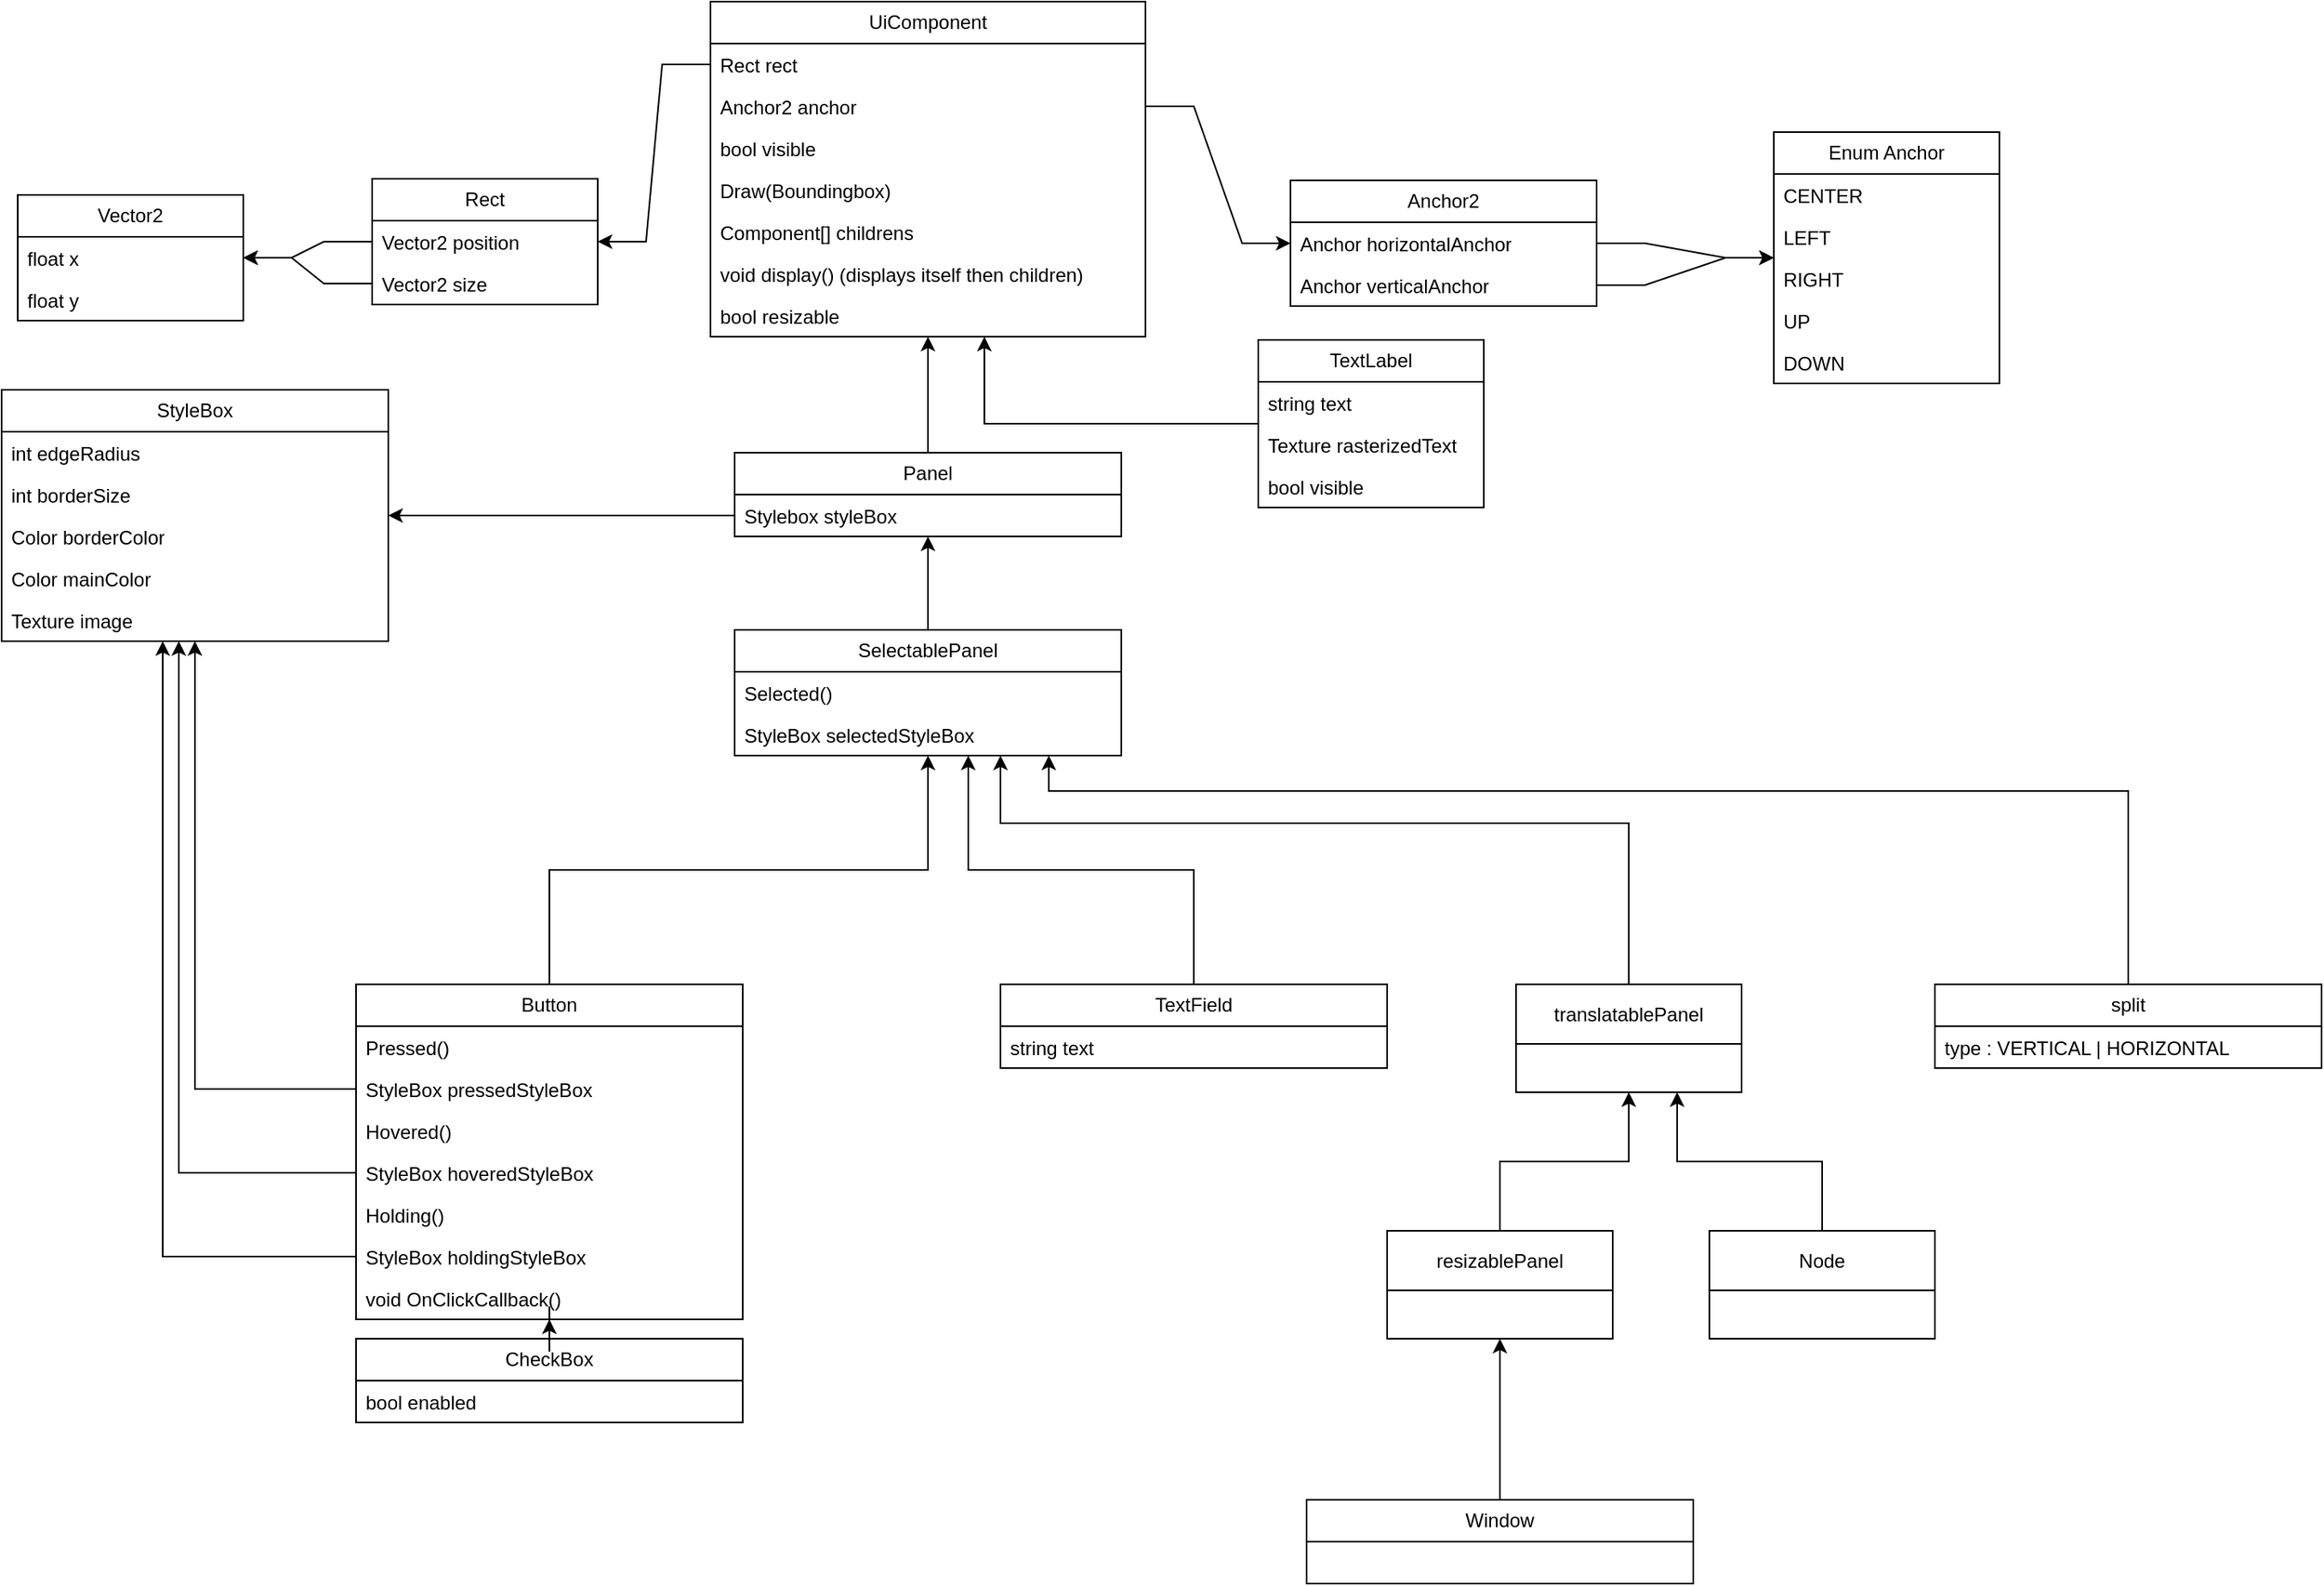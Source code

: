 <mxfile>
    <diagram name="Page-1" id="61QQNYsOokvxHtRcwMJi">
        <mxGraphModel dx="1996" dy="529" grid="1" gridSize="10" guides="1" tooltips="1" connect="1" arrows="1" fold="1" page="1" pageScale="1" pageWidth="850" pageHeight="1100" math="0" shadow="0">
            <root>
                <mxCell id="0"/>
                <mxCell id="1" parent="0"/>
                <mxCell id="XoRHC_QbsA-2lky1hKC4-15" value="UiComponent" style="swimlane;fontStyle=0;childLayout=stackLayout;horizontal=1;startSize=26;fillColor=none;horizontalStack=0;resizeParent=1;resizeParentMax=0;resizeLast=0;collapsible=1;marginBottom=0;whiteSpace=wrap;html=1;" parent="1" vertex="1">
                    <mxGeometry x="160" y="340" width="270" height="208" as="geometry">
                        <mxRectangle x="240" y="480" width="110" height="30" as="alternateBounds"/>
                    </mxGeometry>
                </mxCell>
                <mxCell id="XoRHC_QbsA-2lky1hKC4-16" value="Rect rect" style="text;strokeColor=none;fillColor=none;align=left;verticalAlign=top;spacingLeft=4;spacingRight=4;overflow=hidden;rotatable=0;points=[[0,0.5],[1,0.5]];portConstraint=eastwest;whiteSpace=wrap;html=1;" parent="XoRHC_QbsA-2lky1hKC4-15" vertex="1">
                    <mxGeometry y="26" width="270" height="26" as="geometry"/>
                </mxCell>
                <mxCell id="XoRHC_QbsA-2lky1hKC4-58" value="Anchor2 anchor" style="text;strokeColor=none;fillColor=none;align=left;verticalAlign=top;spacingLeft=4;spacingRight=4;overflow=hidden;rotatable=0;points=[[0,0.5],[1,0.5]];portConstraint=eastwest;whiteSpace=wrap;html=1;" parent="XoRHC_QbsA-2lky1hKC4-15" vertex="1">
                    <mxGeometry y="52" width="270" height="26" as="geometry"/>
                </mxCell>
                <mxCell id="XoRHC_QbsA-2lky1hKC4-107" value="bool visible" style="text;strokeColor=none;fillColor=none;align=left;verticalAlign=top;spacingLeft=4;spacingRight=4;overflow=hidden;rotatable=0;points=[[0,0.5],[1,0.5]];portConstraint=eastwest;whiteSpace=wrap;html=1;" parent="XoRHC_QbsA-2lky1hKC4-15" vertex="1">
                    <mxGeometry y="78" width="270" height="26" as="geometry"/>
                </mxCell>
                <mxCell id="XoRHC_QbsA-2lky1hKC4-167" value="Draw(Boundingbox)" style="text;strokeColor=none;fillColor=none;align=left;verticalAlign=top;spacingLeft=4;spacingRight=4;overflow=hidden;rotatable=0;points=[[0,0.5],[1,0.5]];portConstraint=eastwest;whiteSpace=wrap;html=1;" parent="XoRHC_QbsA-2lky1hKC4-15" vertex="1">
                    <mxGeometry y="104" width="270" height="26" as="geometry"/>
                </mxCell>
                <mxCell id="Bb4IU9_xLz3iMsSqxkmi-11" value="Component&lt;span style=&quot;background-color: transparent; color: light-dark(rgb(0, 0, 0), rgb(255, 255, 255));&quot;&gt;[] childrens&lt;/span&gt;" style="text;strokeColor=none;fillColor=none;align=left;verticalAlign=top;spacingLeft=4;spacingRight=4;overflow=hidden;rotatable=0;points=[[0,0.5],[1,0.5]];portConstraint=eastwest;whiteSpace=wrap;html=1;" parent="XoRHC_QbsA-2lky1hKC4-15" vertex="1">
                    <mxGeometry y="130" width="270" height="26" as="geometry"/>
                </mxCell>
                <mxCell id="Bb4IU9_xLz3iMsSqxkmi-10" value="void display() (displays itself then children)" style="text;strokeColor=none;fillColor=none;align=left;verticalAlign=top;spacingLeft=4;spacingRight=4;overflow=hidden;rotatable=0;points=[[0,0.5],[1,0.5]];portConstraint=eastwest;whiteSpace=wrap;html=1;" parent="XoRHC_QbsA-2lky1hKC4-15" vertex="1">
                    <mxGeometry y="156" width="270" height="26" as="geometry"/>
                </mxCell>
                <mxCell id="mE4-6PGoF6IPBuEBk4CF-1" value="bool&amp;nbsp;&lt;span style=&quot;background-color: transparent; color: light-dark(rgb(0, 0, 0), rgb(255, 255, 255));&quot;&gt;resizable&lt;/span&gt;" style="text;strokeColor=none;fillColor=none;align=left;verticalAlign=top;spacingLeft=4;spacingRight=4;overflow=hidden;rotatable=0;points=[[0,0.5],[1,0.5]];portConstraint=eastwest;whiteSpace=wrap;html=1;" parent="XoRHC_QbsA-2lky1hKC4-15" vertex="1">
                    <mxGeometry y="182" width="270" height="26" as="geometry"/>
                </mxCell>
                <mxCell id="XoRHC_QbsA-2lky1hKC4-19" value="R&lt;span style=&quot;background-color: transparent; color: light-dark(rgb(0, 0, 0), rgb(255, 255, 255));&quot;&gt;ect&lt;/span&gt;" style="swimlane;fontStyle=0;childLayout=stackLayout;horizontal=1;startSize=26;fillColor=none;horizontalStack=0;resizeParent=1;resizeParentMax=0;resizeLast=0;collapsible=1;marginBottom=0;whiteSpace=wrap;html=1;strokeColor=default;" parent="1" vertex="1">
                    <mxGeometry x="-50" y="450" width="140" height="78" as="geometry"/>
                </mxCell>
                <mxCell id="XoRHC_QbsA-2lky1hKC4-20" value="Vector2 position" style="text;strokeColor=none;fillColor=none;align=left;verticalAlign=top;spacingLeft=4;spacingRight=4;overflow=hidden;rotatable=0;points=[[0,0.5],[1,0.5]];portConstraint=eastwest;whiteSpace=wrap;html=1;" parent="XoRHC_QbsA-2lky1hKC4-19" vertex="1">
                    <mxGeometry y="26" width="140" height="26" as="geometry"/>
                </mxCell>
                <mxCell id="XoRHC_QbsA-2lky1hKC4-21" value="Vector2 size" style="text;strokeColor=none;fillColor=none;align=left;verticalAlign=top;spacingLeft=4;spacingRight=4;overflow=hidden;rotatable=0;points=[[0,0.5],[1,0.5]];portConstraint=eastwest;whiteSpace=wrap;html=1;" parent="XoRHC_QbsA-2lky1hKC4-19" vertex="1">
                    <mxGeometry y="52" width="140" height="26" as="geometry"/>
                </mxCell>
                <mxCell id="XoRHC_QbsA-2lky1hKC4-26" style="edgeStyle=entityRelationEdgeStyle;rounded=0;orthogonalLoop=1;jettySize=auto;html=1;entryX=1;entryY=0.5;entryDx=0;entryDy=0;" parent="1" source="XoRHC_QbsA-2lky1hKC4-16" target="XoRHC_QbsA-2lky1hKC4-20" edge="1">
                    <mxGeometry relative="1" as="geometry"/>
                </mxCell>
                <mxCell id="XoRHC_QbsA-2lky1hKC4-27" value="Vector2" style="swimlane;fontStyle=0;childLayout=stackLayout;horizontal=1;startSize=26;fillColor=none;horizontalStack=0;resizeParent=1;resizeParentMax=0;resizeLast=0;collapsible=1;marginBottom=0;whiteSpace=wrap;html=1;" parent="1" vertex="1">
                    <mxGeometry x="-270" y="460" width="140" height="78" as="geometry"/>
                </mxCell>
                <mxCell id="XoRHC_QbsA-2lky1hKC4-28" value="float x" style="text;strokeColor=none;fillColor=none;align=left;verticalAlign=top;spacingLeft=4;spacingRight=4;overflow=hidden;rotatable=0;points=[[0,0.5],[1,0.5]];portConstraint=eastwest;whiteSpace=wrap;html=1;" parent="XoRHC_QbsA-2lky1hKC4-27" vertex="1">
                    <mxGeometry y="26" width="140" height="26" as="geometry"/>
                </mxCell>
                <mxCell id="XoRHC_QbsA-2lky1hKC4-29" value="float y" style="text;strokeColor=none;fillColor=none;align=left;verticalAlign=top;spacingLeft=4;spacingRight=4;overflow=hidden;rotatable=0;points=[[0,0.5],[1,0.5]];portConstraint=eastwest;whiteSpace=wrap;html=1;" parent="XoRHC_QbsA-2lky1hKC4-27" vertex="1">
                    <mxGeometry y="52" width="140" height="26" as="geometry"/>
                </mxCell>
                <mxCell id="XoRHC_QbsA-2lky1hKC4-43" value="Anchor2" style="swimlane;fontStyle=0;childLayout=stackLayout;horizontal=1;startSize=26;fillColor=none;horizontalStack=0;resizeParent=1;resizeParentMax=0;resizeLast=0;collapsible=1;marginBottom=0;whiteSpace=wrap;html=1;" parent="1" vertex="1">
                    <mxGeometry x="520" y="451" width="190" height="78" as="geometry"/>
                </mxCell>
                <mxCell id="XoRHC_QbsA-2lky1hKC4-44" value="Anchor horizontalAnchor" style="text;strokeColor=none;fillColor=none;align=left;verticalAlign=top;spacingLeft=4;spacingRight=4;overflow=hidden;rotatable=0;points=[[0,0.5],[1,0.5]];portConstraint=eastwest;whiteSpace=wrap;html=1;" parent="XoRHC_QbsA-2lky1hKC4-43" vertex="1">
                    <mxGeometry y="26" width="190" height="26" as="geometry"/>
                </mxCell>
                <mxCell id="XoRHC_QbsA-2lky1hKC4-45" value="Anchor verticalAnchor" style="text;strokeColor=none;fillColor=none;align=left;verticalAlign=top;spacingLeft=4;spacingRight=4;overflow=hidden;rotatable=0;points=[[0,0.5],[1,0.5]];portConstraint=eastwest;whiteSpace=wrap;html=1;" parent="XoRHC_QbsA-2lky1hKC4-43" vertex="1">
                    <mxGeometry y="52" width="190" height="26" as="geometry"/>
                </mxCell>
                <mxCell id="XoRHC_QbsA-2lky1hKC4-47" value="Enum Anchor" style="swimlane;fontStyle=0;childLayout=stackLayout;horizontal=1;startSize=26;fillColor=none;horizontalStack=0;resizeParent=1;resizeParentMax=0;resizeLast=0;collapsible=1;marginBottom=0;whiteSpace=wrap;html=1;" parent="1" vertex="1">
                    <mxGeometry x="820" y="421" width="140" height="156" as="geometry"/>
                </mxCell>
                <mxCell id="XoRHC_QbsA-2lky1hKC4-48" value="CENTER" style="text;strokeColor=none;fillColor=none;align=left;verticalAlign=top;spacingLeft=4;spacingRight=4;overflow=hidden;rotatable=0;points=[[0,0.5],[1,0.5]];portConstraint=eastwest;whiteSpace=wrap;html=1;" parent="XoRHC_QbsA-2lky1hKC4-47" vertex="1">
                    <mxGeometry y="26" width="140" height="26" as="geometry"/>
                </mxCell>
                <mxCell id="XoRHC_QbsA-2lky1hKC4-49" value="LEFT" style="text;strokeColor=none;fillColor=none;align=left;verticalAlign=top;spacingLeft=4;spacingRight=4;overflow=hidden;rotatable=0;points=[[0,0.5],[1,0.5]];portConstraint=eastwest;whiteSpace=wrap;html=1;" parent="XoRHC_QbsA-2lky1hKC4-47" vertex="1">
                    <mxGeometry y="52" width="140" height="26" as="geometry"/>
                </mxCell>
                <mxCell id="XoRHC_QbsA-2lky1hKC4-50" value="RIGHT" style="text;strokeColor=none;fillColor=none;align=left;verticalAlign=top;spacingLeft=4;spacingRight=4;overflow=hidden;rotatable=0;points=[[0,0.5],[1,0.5]];portConstraint=eastwest;whiteSpace=wrap;html=1;" parent="XoRHC_QbsA-2lky1hKC4-47" vertex="1">
                    <mxGeometry y="78" width="140" height="26" as="geometry"/>
                </mxCell>
                <mxCell id="XoRHC_QbsA-2lky1hKC4-52" value="UP" style="text;strokeColor=none;fillColor=none;align=left;verticalAlign=top;spacingLeft=4;spacingRight=4;overflow=hidden;rotatable=0;points=[[0,0.5],[1,0.5]];portConstraint=eastwest;whiteSpace=wrap;html=1;" parent="XoRHC_QbsA-2lky1hKC4-47" vertex="1">
                    <mxGeometry y="104" width="140" height="26" as="geometry"/>
                </mxCell>
                <mxCell id="XoRHC_QbsA-2lky1hKC4-51" value="DOWN" style="text;strokeColor=none;fillColor=none;align=left;verticalAlign=top;spacingLeft=4;spacingRight=4;overflow=hidden;rotatable=0;points=[[0,0.5],[1,0.5]];portConstraint=eastwest;whiteSpace=wrap;html=1;" parent="XoRHC_QbsA-2lky1hKC4-47" vertex="1">
                    <mxGeometry y="130" width="140" height="26" as="geometry"/>
                </mxCell>
                <mxCell id="XoRHC_QbsA-2lky1hKC4-54" style="edgeStyle=entityRelationEdgeStyle;rounded=0;orthogonalLoop=1;jettySize=auto;html=1;" parent="1" source="XoRHC_QbsA-2lky1hKC4-44" target="XoRHC_QbsA-2lky1hKC4-47" edge="1">
                    <mxGeometry relative="1" as="geometry"/>
                </mxCell>
                <mxCell id="XoRHC_QbsA-2lky1hKC4-55" style="edgeStyle=entityRelationEdgeStyle;rounded=0;orthogonalLoop=1;jettySize=auto;html=1;" parent="1" source="XoRHC_QbsA-2lky1hKC4-45" target="XoRHC_QbsA-2lky1hKC4-47" edge="1">
                    <mxGeometry relative="1" as="geometry"/>
                </mxCell>
                <mxCell id="XoRHC_QbsA-2lky1hKC4-56" style="edgeStyle=entityRelationEdgeStyle;rounded=0;orthogonalLoop=1;jettySize=auto;html=1;" parent="1" source="XoRHC_QbsA-2lky1hKC4-21" target="XoRHC_QbsA-2lky1hKC4-27" edge="1">
                    <mxGeometry relative="1" as="geometry"/>
                </mxCell>
                <mxCell id="XoRHC_QbsA-2lky1hKC4-57" style="edgeStyle=entityRelationEdgeStyle;rounded=0;orthogonalLoop=1;jettySize=auto;html=1;" parent="1" source="XoRHC_QbsA-2lky1hKC4-20" target="XoRHC_QbsA-2lky1hKC4-27" edge="1">
                    <mxGeometry relative="1" as="geometry"/>
                </mxCell>
                <mxCell id="XoRHC_QbsA-2lky1hKC4-59" style="edgeStyle=entityRelationEdgeStyle;rounded=0;orthogonalLoop=1;jettySize=auto;html=1;" parent="1" source="XoRHC_QbsA-2lky1hKC4-58" target="XoRHC_QbsA-2lky1hKC4-43" edge="1">
                    <mxGeometry relative="1" as="geometry"/>
                </mxCell>
                <mxCell id="XoRHC_QbsA-2lky1hKC4-91" value="" style="edgeStyle=orthogonalEdgeStyle;rounded=0;orthogonalLoop=1;jettySize=auto;html=1;" parent="1" source="XoRHC_QbsA-2lky1hKC4-89" target="XoRHC_QbsA-2lky1hKC4-15" edge="1">
                    <mxGeometry relative="1" as="geometry">
                        <mxPoint x="425" y="682" as="targetPoint"/>
                    </mxGeometry>
                </mxCell>
                <mxCell id="XoRHC_QbsA-2lky1hKC4-89" value="Panel" style="swimlane;fontStyle=0;childLayout=stackLayout;horizontal=1;startSize=26;fillColor=none;horizontalStack=0;resizeParent=1;resizeParentMax=0;resizeLast=0;collapsible=1;marginBottom=0;whiteSpace=wrap;html=1;" parent="1" vertex="1">
                    <mxGeometry x="175" y="620" width="240" height="52" as="geometry"/>
                </mxCell>
                <mxCell id="XoRHC_QbsA-2lky1hKC4-90" value="Stylebox styleBox" style="text;strokeColor=none;fillColor=none;align=left;verticalAlign=top;spacingLeft=4;spacingRight=4;overflow=hidden;rotatable=0;points=[[0,0.5],[1,0.5]];portConstraint=eastwest;whiteSpace=wrap;html=1;" parent="XoRHC_QbsA-2lky1hKC4-89" vertex="1">
                    <mxGeometry y="26" width="240" height="26" as="geometry"/>
                </mxCell>
                <mxCell id="XoRHC_QbsA-2lky1hKC4-96" value="StyleBox" style="swimlane;fontStyle=0;childLayout=stackLayout;horizontal=1;startSize=26;fillColor=none;horizontalStack=0;resizeParent=1;resizeParentMax=0;resizeLast=0;collapsible=1;marginBottom=0;whiteSpace=wrap;html=1;" parent="1" vertex="1">
                    <mxGeometry x="-280" y="581" width="240" height="156" as="geometry"/>
                </mxCell>
                <mxCell id="XoRHC_QbsA-2lky1hKC4-97" value="int edgeRadius" style="text;strokeColor=none;fillColor=none;align=left;verticalAlign=top;spacingLeft=4;spacingRight=4;overflow=hidden;rotatable=0;points=[[0,0.5],[1,0.5]];portConstraint=eastwest;whiteSpace=wrap;html=1;" parent="XoRHC_QbsA-2lky1hKC4-96" vertex="1">
                    <mxGeometry y="26" width="240" height="26" as="geometry"/>
                </mxCell>
                <mxCell id="XoRHC_QbsA-2lky1hKC4-122" value="int borderSize" style="text;strokeColor=none;fillColor=none;align=left;verticalAlign=top;spacingLeft=4;spacingRight=4;overflow=hidden;rotatable=0;points=[[0,0.5],[1,0.5]];portConstraint=eastwest;whiteSpace=wrap;html=1;" parent="XoRHC_QbsA-2lky1hKC4-96" vertex="1">
                    <mxGeometry y="52" width="240" height="26" as="geometry"/>
                </mxCell>
                <mxCell id="XoRHC_QbsA-2lky1hKC4-124" value="Color borderColor" style="text;strokeColor=none;fillColor=none;align=left;verticalAlign=top;spacingLeft=4;spacingRight=4;overflow=hidden;rotatable=0;points=[[0,0.5],[1,0.5]];portConstraint=eastwest;whiteSpace=wrap;html=1;" parent="XoRHC_QbsA-2lky1hKC4-96" vertex="1">
                    <mxGeometry y="78" width="240" height="26" as="geometry"/>
                </mxCell>
                <mxCell id="XoRHC_QbsA-2lky1hKC4-125" value="Color mainColor" style="text;strokeColor=none;fillColor=none;align=left;verticalAlign=top;spacingLeft=4;spacingRight=4;overflow=hidden;rotatable=0;points=[[0,0.5],[1,0.5]];portConstraint=eastwest;whiteSpace=wrap;html=1;" parent="XoRHC_QbsA-2lky1hKC4-96" vertex="1">
                    <mxGeometry y="104" width="240" height="26" as="geometry"/>
                </mxCell>
                <mxCell id="XoRHC_QbsA-2lky1hKC4-166" value="Texture image" style="text;strokeColor=none;fillColor=none;align=left;verticalAlign=top;spacingLeft=4;spacingRight=4;overflow=hidden;rotatable=0;points=[[0,0.5],[1,0.5]];portConstraint=eastwest;whiteSpace=wrap;html=1;" parent="XoRHC_QbsA-2lky1hKC4-96" vertex="1">
                    <mxGeometry y="130" width="240" height="26" as="geometry"/>
                </mxCell>
                <mxCell id="XoRHC_QbsA-2lky1hKC4-137" value="" style="edgeStyle=orthogonalEdgeStyle;rounded=0;orthogonalLoop=1;jettySize=auto;html=1;" parent="1" source="XoRHC_QbsA-2lky1hKC4-130" target="XoRHC_QbsA-2lky1hKC4-99" edge="1">
                    <mxGeometry relative="1" as="geometry"/>
                </mxCell>
                <mxCell id="XoRHC_QbsA-2lky1hKC4-148" value="" style="edgeStyle=orthogonalEdgeStyle;rounded=0;orthogonalLoop=1;jettySize=auto;html=1;" parent="1" source="XoRHC_QbsA-2lky1hKC4-99" target="XoRHC_QbsA-2lky1hKC4-141" edge="1">
                    <mxGeometry relative="1" as="geometry"/>
                </mxCell>
                <mxCell id="XoRHC_QbsA-2lky1hKC4-99" value="Button" style="swimlane;fontStyle=0;childLayout=stackLayout;horizontal=1;startSize=26;fillColor=none;horizontalStack=0;resizeParent=1;resizeParentMax=0;resizeLast=0;collapsible=1;marginBottom=0;whiteSpace=wrap;html=1;" parent="1" vertex="1">
                    <mxGeometry x="-60" y="950" width="240" height="208" as="geometry"/>
                </mxCell>
                <mxCell id="XoRHC_QbsA-2lky1hKC4-100" value="Pressed()" style="text;strokeColor=none;fillColor=none;align=left;verticalAlign=top;spacingLeft=4;spacingRight=4;overflow=hidden;rotatable=0;points=[[0,0.5],[1,0.5]];portConstraint=eastwest;whiteSpace=wrap;html=1;" parent="XoRHC_QbsA-2lky1hKC4-99" vertex="1">
                    <mxGeometry y="26" width="240" height="26" as="geometry"/>
                </mxCell>
                <mxCell id="XoRHC_QbsA-2lky1hKC4-104" value="StyleBox pressedStyleBox" style="text;strokeColor=none;fillColor=none;align=left;verticalAlign=top;spacingLeft=4;spacingRight=4;overflow=hidden;rotatable=0;points=[[0,0.5],[1,0.5]];portConstraint=eastwest;whiteSpace=wrap;html=1;" parent="XoRHC_QbsA-2lky1hKC4-99" vertex="1">
                    <mxGeometry y="52" width="240" height="26" as="geometry"/>
                </mxCell>
                <mxCell id="XoRHC_QbsA-2lky1hKC4-103" value="Hovered()" style="text;strokeColor=none;fillColor=none;align=left;verticalAlign=top;spacingLeft=4;spacingRight=4;overflow=hidden;rotatable=0;points=[[0,0.5],[1,0.5]];portConstraint=eastwest;whiteSpace=wrap;html=1;" parent="XoRHC_QbsA-2lky1hKC4-99" vertex="1">
                    <mxGeometry y="78" width="240" height="26" as="geometry"/>
                </mxCell>
                <mxCell id="XoRHC_QbsA-2lky1hKC4-105" value="StyleBox hoveredStyleBox" style="text;strokeColor=none;fillColor=none;align=left;verticalAlign=top;spacingLeft=4;spacingRight=4;overflow=hidden;rotatable=0;points=[[0,0.5],[1,0.5]];portConstraint=eastwest;whiteSpace=wrap;html=1;" parent="XoRHC_QbsA-2lky1hKC4-99" vertex="1">
                    <mxGeometry y="104" width="240" height="26" as="geometry"/>
                </mxCell>
                <mxCell id="XoRHC_QbsA-2lky1hKC4-102" value="Holding()" style="text;strokeColor=none;fillColor=none;align=left;verticalAlign=top;spacingLeft=4;spacingRight=4;overflow=hidden;rotatable=0;points=[[0,0.5],[1,0.5]];portConstraint=eastwest;whiteSpace=wrap;html=1;" parent="XoRHC_QbsA-2lky1hKC4-99" vertex="1">
                    <mxGeometry y="130" width="240" height="26" as="geometry"/>
                </mxCell>
                <mxCell id="XoRHC_QbsA-2lky1hKC4-106" value="StyleBox holdingStyleBox" style="text;strokeColor=none;fillColor=none;align=left;verticalAlign=top;spacingLeft=4;spacingRight=4;overflow=hidden;rotatable=0;points=[[0,0.5],[1,0.5]];portConstraint=eastwest;whiteSpace=wrap;html=1;" parent="XoRHC_QbsA-2lky1hKC4-99" vertex="1">
                    <mxGeometry y="156" width="240" height="26" as="geometry"/>
                </mxCell>
                <mxCell id="Dg74BHV2uURqqnwilg7l-1" value="void OnClickCallback()" style="text;strokeColor=none;fillColor=none;align=left;verticalAlign=top;spacingLeft=4;spacingRight=4;overflow=hidden;rotatable=0;points=[[0,0.5],[1,0.5]];portConstraint=eastwest;whiteSpace=wrap;html=1;" parent="XoRHC_QbsA-2lky1hKC4-99" vertex="1">
                    <mxGeometry y="182" width="240" height="26" as="geometry"/>
                </mxCell>
                <mxCell id="XoRHC_QbsA-2lky1hKC4-109" style="edgeStyle=orthogonalEdgeStyle;rounded=0;orthogonalLoop=1;jettySize=auto;html=1;" parent="1" source="XoRHC_QbsA-2lky1hKC4-90" target="XoRHC_QbsA-2lky1hKC4-96" edge="1">
                    <mxGeometry relative="1" as="geometry"/>
                </mxCell>
                <mxCell id="XoRHC_QbsA-2lky1hKC4-130" value="CheckBox" style="swimlane;fontStyle=0;childLayout=stackLayout;horizontal=1;startSize=26;fillColor=none;horizontalStack=0;resizeParent=1;resizeParentMax=0;resizeLast=0;collapsible=1;marginBottom=0;whiteSpace=wrap;html=1;" parent="1" vertex="1">
                    <mxGeometry x="-60" y="1170" width="240" height="52" as="geometry"/>
                </mxCell>
                <mxCell id="XoRHC_QbsA-2lky1hKC4-131" value="bool enabled" style="text;strokeColor=none;fillColor=none;align=left;verticalAlign=top;spacingLeft=4;spacingRight=4;overflow=hidden;rotatable=0;points=[[0,0.5],[1,0.5]];portConstraint=eastwest;whiteSpace=wrap;html=1;" parent="XoRHC_QbsA-2lky1hKC4-130" vertex="1">
                    <mxGeometry y="26" width="240" height="26" as="geometry"/>
                </mxCell>
                <mxCell id="XoRHC_QbsA-2lky1hKC4-149" style="edgeStyle=orthogonalEdgeStyle;rounded=0;orthogonalLoop=1;jettySize=auto;html=1;" parent="1" source="XoRHC_QbsA-2lky1hKC4-141" target="XoRHC_QbsA-2lky1hKC4-89" edge="1">
                    <mxGeometry relative="1" as="geometry"/>
                </mxCell>
                <mxCell id="XoRHC_QbsA-2lky1hKC4-153" value="" style="edgeStyle=orthogonalEdgeStyle;rounded=0;orthogonalLoop=1;jettySize=auto;html=1;" parent="1" source="XoRHC_QbsA-2lky1hKC4-150" target="XoRHC_QbsA-2lky1hKC4-141" edge="1">
                    <mxGeometry relative="1" as="geometry">
                        <Array as="points">
                            <mxPoint x="460" y="879"/>
                            <mxPoint x="320" y="879"/>
                        </Array>
                    </mxGeometry>
                </mxCell>
                <mxCell id="XoRHC_QbsA-2lky1hKC4-141" value="SelectablePanel" style="swimlane;fontStyle=0;childLayout=stackLayout;horizontal=1;startSize=26;fillColor=none;horizontalStack=0;resizeParent=1;resizeParentMax=0;resizeLast=0;collapsible=1;marginBottom=0;whiteSpace=wrap;html=1;" parent="1" vertex="1">
                    <mxGeometry x="175" y="730" width="240" height="78" as="geometry"/>
                </mxCell>
                <mxCell id="XoRHC_QbsA-2lky1hKC4-142" value="Selected()" style="text;strokeColor=none;fillColor=none;align=left;verticalAlign=top;spacingLeft=4;spacingRight=4;overflow=hidden;rotatable=0;points=[[0,0.5],[1,0.5]];portConstraint=eastwest;whiteSpace=wrap;html=1;" parent="XoRHC_QbsA-2lky1hKC4-141" vertex="1">
                    <mxGeometry y="26" width="240" height="26" as="geometry"/>
                </mxCell>
                <mxCell id="XoRHC_QbsA-2lky1hKC4-143" value="StyleBox selectedStyleBox" style="text;strokeColor=none;fillColor=none;align=left;verticalAlign=top;spacingLeft=4;spacingRight=4;overflow=hidden;rotatable=0;points=[[0,0.5],[1,0.5]];portConstraint=eastwest;whiteSpace=wrap;html=1;" parent="XoRHC_QbsA-2lky1hKC4-141" vertex="1">
                    <mxGeometry y="52" width="240" height="26" as="geometry"/>
                </mxCell>
                <mxCell id="XoRHC_QbsA-2lky1hKC4-150" value="TextField" style="swimlane;fontStyle=0;childLayout=stackLayout;horizontal=1;startSize=26;fillColor=none;horizontalStack=0;resizeParent=1;resizeParentMax=0;resizeLast=0;collapsible=1;marginBottom=0;whiteSpace=wrap;html=1;" parent="1" vertex="1">
                    <mxGeometry x="340" y="950" width="240" height="52" as="geometry"/>
                </mxCell>
                <mxCell id="XoRHC_QbsA-2lky1hKC4-151" value="string text" style="text;strokeColor=none;fillColor=none;align=left;verticalAlign=top;spacingLeft=4;spacingRight=4;overflow=hidden;rotatable=0;points=[[0,0.5],[1,0.5]];portConstraint=eastwest;whiteSpace=wrap;html=1;" parent="XoRHC_QbsA-2lky1hKC4-150" vertex="1">
                    <mxGeometry y="26" width="240" height="26" as="geometry"/>
                </mxCell>
                <mxCell id="Bb4IU9_xLz3iMsSqxkmi-14" style="edgeStyle=orthogonalEdgeStyle;rounded=0;orthogonalLoop=1;jettySize=auto;html=1;" parent="1" source="XoRHC_QbsA-2lky1hKC4-157" target="Bb4IU9_xLz3iMsSqxkmi-9" edge="1">
                    <mxGeometry relative="1" as="geometry"/>
                </mxCell>
                <mxCell id="XoRHC_QbsA-2lky1hKC4-157" value="Window" style="swimlane;fontStyle=0;childLayout=stackLayout;horizontal=1;startSize=26;fillColor=none;horizontalStack=0;resizeParent=1;resizeParentMax=0;resizeLast=0;collapsible=1;marginBottom=0;whiteSpace=wrap;html=1;" parent="1" vertex="1">
                    <mxGeometry x="530" y="1270" width="240" height="52" as="geometry"/>
                </mxCell>
                <mxCell id="XoRHC_QbsA-2lky1hKC4-165" style="edgeStyle=orthogonalEdgeStyle;rounded=0;orthogonalLoop=1;jettySize=auto;html=1;" parent="1" source="XoRHC_QbsA-2lky1hKC4-161" target="XoRHC_QbsA-2lky1hKC4-15" edge="1">
                    <mxGeometry relative="1" as="geometry">
                        <Array as="points">
                            <mxPoint x="330" y="602"/>
                        </Array>
                    </mxGeometry>
                </mxCell>
                <mxCell id="XoRHC_QbsA-2lky1hKC4-161" value="TextLabel" style="swimlane;fontStyle=0;childLayout=stackLayout;horizontal=1;startSize=26;fillColor=none;horizontalStack=0;resizeParent=1;resizeParentMax=0;resizeLast=0;collapsible=1;marginBottom=0;whiteSpace=wrap;html=1;" parent="1" vertex="1">
                    <mxGeometry x="500" y="550" width="140" height="104" as="geometry">
                        <mxRectangle x="240" y="480" width="110" height="30" as="alternateBounds"/>
                    </mxGeometry>
                </mxCell>
                <mxCell id="XoRHC_QbsA-2lky1hKC4-162" value="string text" style="text;strokeColor=none;fillColor=none;align=left;verticalAlign=top;spacingLeft=4;spacingRight=4;overflow=hidden;rotatable=0;points=[[0,0.5],[1,0.5]];portConstraint=eastwest;whiteSpace=wrap;html=1;" parent="XoRHC_QbsA-2lky1hKC4-161" vertex="1">
                    <mxGeometry y="26" width="140" height="26" as="geometry"/>
                </mxCell>
                <mxCell id="XoRHC_QbsA-2lky1hKC4-163" value="Texture rasterizedText" style="text;strokeColor=none;fillColor=none;align=left;verticalAlign=top;spacingLeft=4;spacingRight=4;overflow=hidden;rotatable=0;points=[[0,0.5],[1,0.5]];portConstraint=eastwest;whiteSpace=wrap;html=1;" parent="XoRHC_QbsA-2lky1hKC4-161" vertex="1">
                    <mxGeometry y="52" width="140" height="26" as="geometry"/>
                </mxCell>
                <mxCell id="XoRHC_QbsA-2lky1hKC4-164" value="bool visible" style="text;strokeColor=none;fillColor=none;align=left;verticalAlign=top;spacingLeft=4;spacingRight=4;overflow=hidden;rotatable=0;points=[[0,0.5],[1,0.5]];portConstraint=eastwest;whiteSpace=wrap;html=1;" parent="XoRHC_QbsA-2lky1hKC4-161" vertex="1">
                    <mxGeometry y="78" width="140" height="26" as="geometry"/>
                </mxCell>
                <mxCell id="Bb4IU9_xLz3iMsSqxkmi-7" style="edgeStyle=orthogonalEdgeStyle;rounded=0;orthogonalLoop=1;jettySize=auto;html=1;" parent="1" source="Bb4IU9_xLz3iMsSqxkmi-3" target="XoRHC_QbsA-2lky1hKC4-141" edge="1">
                    <mxGeometry relative="1" as="geometry">
                        <mxPoint x="380" y="830" as="targetPoint"/>
                        <Array as="points">
                            <mxPoint x="730" y="850"/>
                            <mxPoint x="340" y="850"/>
                        </Array>
                    </mxGeometry>
                </mxCell>
                <mxCell id="Bb4IU9_xLz3iMsSqxkmi-3" value="translatablePanel" style="swimlane;fontStyle=0;childLayout=stackLayout;horizontal=1;startSize=37;horizontalStack=0;resizeParent=1;resizeParentMax=0;resizeLast=0;collapsible=1;marginBottom=0;whiteSpace=wrap;html=1;" parent="1" vertex="1">
                    <mxGeometry x="660" y="950" width="140" height="67" as="geometry"/>
                </mxCell>
                <mxCell id="Bb4IU9_xLz3iMsSqxkmi-12" style="edgeStyle=orthogonalEdgeStyle;rounded=0;orthogonalLoop=1;jettySize=auto;html=1;" parent="1" source="Bb4IU9_xLz3iMsSqxkmi-9" target="Bb4IU9_xLz3iMsSqxkmi-3" edge="1">
                    <mxGeometry relative="1" as="geometry"/>
                </mxCell>
                <mxCell id="Bb4IU9_xLz3iMsSqxkmi-9" value="resizablePanel" style="swimlane;fontStyle=0;childLayout=stackLayout;horizontal=1;startSize=37;horizontalStack=0;resizeParent=1;resizeParentMax=0;resizeLast=0;collapsible=1;marginBottom=0;whiteSpace=wrap;html=1;" parent="1" vertex="1">
                    <mxGeometry x="580" y="1103" width="140" height="67" as="geometry"/>
                </mxCell>
                <mxCell id="Bb4IU9_xLz3iMsSqxkmi-16" style="edgeStyle=orthogonalEdgeStyle;rounded=0;orthogonalLoop=1;jettySize=auto;html=1;" parent="1" source="Bb4IU9_xLz3iMsSqxkmi-15" target="Bb4IU9_xLz3iMsSqxkmi-3" edge="1">
                    <mxGeometry relative="1" as="geometry">
                        <Array as="points">
                            <mxPoint x="850" y="1060"/>
                            <mxPoint x="760" y="1060"/>
                        </Array>
                    </mxGeometry>
                </mxCell>
                <mxCell id="Bb4IU9_xLz3iMsSqxkmi-15" value="Node" style="swimlane;fontStyle=0;childLayout=stackLayout;horizontal=1;startSize=37;horizontalStack=0;resizeParent=1;resizeParentMax=0;resizeLast=0;collapsible=1;marginBottom=0;whiteSpace=wrap;html=1;" parent="1" vertex="1">
                    <mxGeometry x="780" y="1103" width="140" height="67" as="geometry"/>
                </mxCell>
                <mxCell id="Bb4IU9_xLz3iMsSqxkmi-17" style="edgeStyle=orthogonalEdgeStyle;rounded=0;orthogonalLoop=1;jettySize=auto;html=1;" parent="1" source="XoRHC_QbsA-2lky1hKC4-104" target="XoRHC_QbsA-2lky1hKC4-96" edge="1">
                    <mxGeometry relative="1" as="geometry"/>
                </mxCell>
                <mxCell id="Bb4IU9_xLz3iMsSqxkmi-18" style="edgeStyle=orthogonalEdgeStyle;rounded=0;orthogonalLoop=1;jettySize=auto;html=1;" parent="1" source="XoRHC_QbsA-2lky1hKC4-105" target="XoRHC_QbsA-2lky1hKC4-96" edge="1">
                    <mxGeometry relative="1" as="geometry">
                        <Array as="points">
                            <mxPoint x="-170" y="1067"/>
                        </Array>
                    </mxGeometry>
                </mxCell>
                <mxCell id="Bb4IU9_xLz3iMsSqxkmi-19" style="edgeStyle=orthogonalEdgeStyle;rounded=0;orthogonalLoop=1;jettySize=auto;html=1;" parent="1" source="XoRHC_QbsA-2lky1hKC4-106" target="XoRHC_QbsA-2lky1hKC4-96" edge="1">
                    <mxGeometry relative="1" as="geometry">
                        <Array as="points">
                            <mxPoint x="-180" y="1119"/>
                        </Array>
                    </mxGeometry>
                </mxCell>
                <mxCell id="3" style="edgeStyle=orthogonalEdgeStyle;html=1;rounded=0;" edge="1" parent="1" source="6" target="XoRHC_QbsA-2lky1hKC4-141">
                    <mxGeometry relative="1" as="geometry">
                        <mxPoint x="1050" y="950" as="sourcePoint"/>
                        <Array as="points">
                            <mxPoint x="370" y="830"/>
                        </Array>
                    </mxGeometry>
                </mxCell>
                <mxCell id="6" value="split" style="swimlane;fontStyle=0;childLayout=stackLayout;horizontal=1;startSize=26;fillColor=none;horizontalStack=0;resizeParent=1;resizeParentMax=0;resizeLast=0;collapsible=1;marginBottom=0;whiteSpace=wrap;html=1;" vertex="1" parent="1">
                    <mxGeometry x="920" y="950" width="240" height="52" as="geometry"/>
                </mxCell>
                <mxCell id="7" value="type : VERTICAL | HORIZONTAL" style="text;strokeColor=none;fillColor=none;align=left;verticalAlign=top;spacingLeft=4;spacingRight=4;overflow=hidden;rotatable=0;points=[[0,0.5],[1,0.5]];portConstraint=eastwest;whiteSpace=wrap;html=1;" vertex="1" parent="6">
                    <mxGeometry y="26" width="240" height="26" as="geometry"/>
                </mxCell>
            </root>
        </mxGraphModel>
    </diagram>
</mxfile>